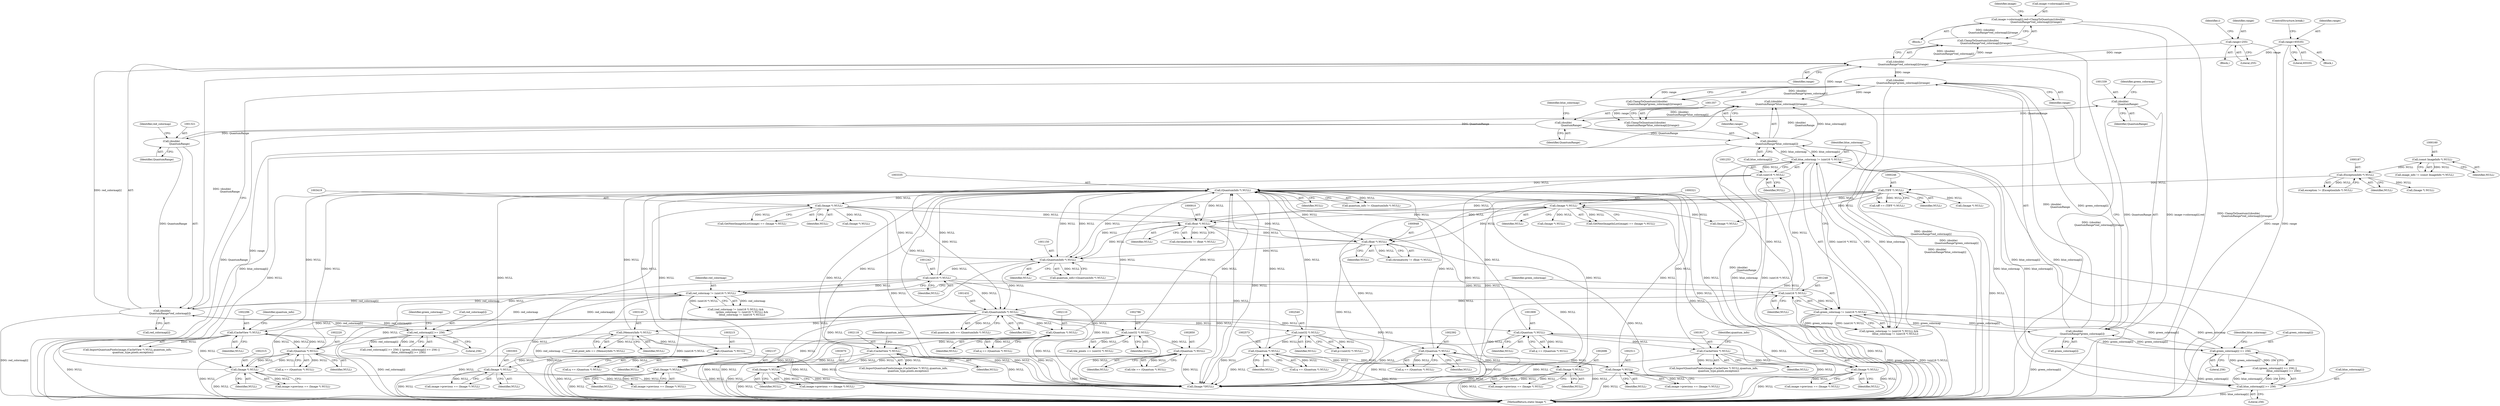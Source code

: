 digraph "0_ImageMagick_6e48aa92ff4e6e95424300ecd52a9ea453c19c60@pointer" {
"1001309" [label="(Call,image->colormap[i].red=ClampToQuantum(((double)\n                    QuantumRange*red_colormap[i])/range))"];
"1001317" [label="(Call,ClampToQuantum(((double)\n                    QuantumRange*red_colormap[i])/range))"];
"1001318" [label="(Call,((double)\n                    QuantumRange*red_colormap[i])/range)"];
"1001319" [label="(Call,(double)\n                    QuantumRange*red_colormap[i])"];
"1001320" [label="(Call,(double)\n                    QuantumRange)"];
"1001356" [label="(Call,(double)\n                    QuantumRange)"];
"1001338" [label="(Call,(double)\n                    QuantumRange)"];
"1001274" [label="(Call,red_colormap[i] >= 256)"];
"1001239" [label="(Call,red_colormap != (uint16 *) NULL)"];
"1001241" [label="(Call,(uint16 *) NULL)"];
"1001149" [label="(Call,(QuantumInfo *) NULL)"];
"1003334" [label="(Call,(QuantumInfo *) NULL)"];
"1003302" [label="(Call,(Image *) NULL)"];
"1003214" [label="(Call,(Quantum *) NULL)"];
"1003144" [label="(Call,(MemoryInfo *) NULL)"];
"1001431" [label="(Call,(QuantumInfo *) NULL)"];
"1001252" [label="(Call,(uint16 *) NULL)"];
"1001247" [label="(Call,(uint16 *) NULL)"];
"1002109" [label="(Call,(Quantum *) NULL)"];
"1002136" [label="(Call,(Image *) NULL)"];
"1002117" [label="(Call,(CacheView *) NULL)"];
"1002295" [label="(Call,(CacheView *) NULL)"];
"1002219" [label="(Call,(Quantum *) NULL)"];
"1002314" [label="(Call,(Image *) NULL)"];
"1002572" [label="(Call,(Quantum *) NULL)"];
"1002539" [label="(Call,(uint32 *) NULL)"];
"1002695" [label="(Call,(Image *) NULL)"];
"1002510" [label="(Call,(Image *) NULL)"];
"1002391" [label="(Call,(Quantum *) NULL)"];
"1002849" [label="(Call,(Quantum *) NULL)"];
"1002785" [label="(Call,(uint32 *) NULL)"];
"1003069" [label="(Call,(Image *) NULL)"];
"1001908" [label="(Call,(Quantum *) NULL)"];
"1001935" [label="(Call,(Image *) NULL)"];
"1001916" [label="(Call,(CacheView *) NULL)"];
"1000909" [label="(Call,(float *) NULL)"];
"1003418" [label="(Call,(Image *) NULL)"];
"1000320" [label="(Call,(Image *) NULL)"];
"1000245" [label="(Call,(TIFF *) NULL)"];
"1000186" [label="(Call,(ExceptionInfo *) NULL)"];
"1000159" [label="(Call,(const ImageInfo *) NULL)"];
"1000947" [label="(Call,(float *) NULL)"];
"1001256" [label="(Call,range=255)"];
"1001291" [label="(Call,range=65535)"];
"1001354" [label="(Call,((double)\n                    QuantumRange*blue_colormap[i])/range)"];
"1001355" [label="(Call,(double)\n                    QuantumRange*blue_colormap[i])"];
"1001250" [label="(Call,blue_colormap != (uint16 *) NULL)"];
"1001285" [label="(Call,blue_colormap[i] >= 256)"];
"1001336" [label="(Call,((double)\n                    QuantumRange*green_colormap[i])/range)"];
"1001337" [label="(Call,(double)\n                    QuantumRange*green_colormap[i])"];
"1001245" [label="(Call,green_colormap != (uint16 *) NULL)"];
"1001280" [label="(Call,green_colormap[i] >= 256)"];
"1001360" [label="(Identifier,blue_colormap)"];
"1003415" [label="(Call,GetNextImageInList(image) == (Image *) NULL)"];
"1002389" [label="(Call,q == (Quantum *) NULL)"];
"1001908" [label="(Call,(Quantum *) NULL)"];
"1001239" [label="(Call,red_colormap != (uint16 *) NULL)"];
"1002219" [label="(Call,(Quantum *) NULL)"];
"1001252" [label="(Call,(uint16 *) NULL)"];
"1001258" [label="(Literal,255)"];
"1001289" [label="(Literal,256)"];
"1003298" [label="(Call,image->previous == (Image *) NULL)"];
"1001291" [label="(Call,range=65535)"];
"1001354" [label="(Call,((double)\n                    QuantumRange*blue_colormap[i])/range)"];
"1002115" [label="(Call,ImportQuantumPixels(image,(CacheView *) NULL,quantum_info,\n            quantum_type,pixels,exception))"];
"1001246" [label="(Identifier,green_colormap)"];
"1001256" [label="(Call,range=255)"];
"1001245" [label="(Call,green_colormap != (uint16 *) NULL)"];
"1002510" [label="(Call,(Image *) NULL)"];
"1001286" [label="(Call,blue_colormap[i])"];
"1001250" [label="(Call,blue_colormap != (uint16 *) NULL)"];
"1001149" [label="(Call,(QuantumInfo *) NULL)"];
"1001293" [label="(Literal,65535)"];
"1001336" [label="(Call,((double)\n                    QuantumRange*green_colormap[i])/range)"];
"1002111" [label="(Identifier,NULL)"];
"1001910" [label="(Identifier,NULL)"];
"1001147" [label="(Call,quantum_info=(QuantumInfo *) NULL)"];
"1001342" [label="(Identifier,green_colormap)"];
"1002572" [label="(Call,(Quantum *) NULL)"];
"1001274" [label="(Call,red_colormap[i] >= 256)"];
"1002574" [label="(Identifier,NULL)"];
"1002217" [label="(Call,q == (Quantum *) NULL)"];
"1001429" [label="(Call,quantum_info == (QuantumInfo *) NULL)"];
"1001273" [label="(Call,(red_colormap[i] >= 256) || (green_colormap[i] >= 256) ||\n                      (blue_colormap[i] >= 256))"];
"1000188" [label="(Identifier,NULL)"];
"1001247" [label="(Call,(uint16 *) NULL)"];
"1002132" [label="(Call,image->previous == (Image *) NULL)"];
"1000322" [label="(Identifier,NULL)"];
"1001255" [label="(Block,)"];
"1001323" [label="(Call,red_colormap[i])"];
"1003065" [label="(Call,image->previous == (Image *) NULL)"];
"1001287" [label="(Identifier,blue_colormap)"];
"1001935" [label="(Call,(Image *) NULL)"];
"1001433" [label="(Identifier,NULL)"];
"1001318" [label="(Call,((double)\n                    QuantumRange*red_colormap[i])/range)"];
"1001337" [label="(Call,(double)\n                    QuantumRange*green_colormap[i])"];
"1001341" [label="(Call,green_colormap[i])"];
"1002512" [label="(Identifier,NULL)"];
"1001326" [label="(Identifier,range)"];
"1003420" [label="(Identifier,NULL)"];
"1001338" [label="(Call,(double)\n                    QuantumRange)"];
"1001344" [label="(Identifier,range)"];
"1001358" [label="(Identifier,QuantumRange)"];
"1000159" [label="(Call,(const ImageInfo *) NULL)"];
"1001249" [label="(Identifier,NULL)"];
"1001280" [label="(Call,green_colormap[i] >= 256)"];
"1001916" [label="(Call,(CacheView *) NULL)"];
"1002391" [label="(Call,(Quantum *) NULL)"];
"1000217" [label="(Call,(Image *) NULL)"];
"1002221" [label="(Identifier,NULL)"];
"1000909" [label="(Call,(float *) NULL)"];
"1000157" [label="(Call,image_info != (const ImageInfo *) NULL)"];
"1002851" [label="(Identifier,NULL)"];
"1002295" [label="(Call,(CacheView *) NULL)"];
"1001914" [label="(Call,ImportQuantumPixels(image,(CacheView *) NULL,quantum_info,\n            quantum_type,pixels,exception))"];
"1000245" [label="(Call,(TIFF *) NULL)"];
"1001238" [label="(Call,(red_colormap != (uint16 *) NULL) &&\n                (green_colormap != (uint16 *) NULL) &&\n                (blue_colormap != (uint16 *) NULL))"];
"1003481" [label="(Call,(Image *)NULL)"];
"1003144" [label="(Call,(MemoryInfo *) NULL)"];
"1000945" [label="(Call,chromaticity != (float *) NULL)"];
"1002316" [label="(Identifier,NULL)"];
"1003487" [label="(MethodReturn,static Image *)"];
"1003302" [label="(Call,(Image *) NULL)"];
"1003216" [label="(Identifier,NULL)"];
"1000907" [label="(Call,chromaticity != (float *) NULL)"];
"1002136" [label="(Call,(Image *) NULL)"];
"1001919" [label="(Identifier,quantum_info)"];
"1002107" [label="(Call,q == (Quantum *) NULL)"];
"1000161" [label="(Identifier,NULL)"];
"1001317" [label="(Call,ClampToQuantum(((double)\n                    QuantumRange*red_colormap[i])/range))"];
"1001261" [label="(Identifier,i)"];
"1000254" [label="(Call,(Image *) NULL)"];
"1003214" [label="(Call,(Quantum *) NULL)"];
"1001284" [label="(Literal,256)"];
"1001322" [label="(Identifier,QuantumRange)"];
"1001151" [label="(Identifier,NULL)"];
"1001278" [label="(Literal,256)"];
"1001431" [label="(Call,(QuantumInfo *) NULL)"];
"1002849" [label="(Call,(Quantum *) NULL)"];
"1003071" [label="(Identifier,NULL)"];
"1000186" [label="(Call,(ExceptionInfo *) NULL)"];
"1000184" [label="(Call,exception != (ExceptionInfo *) NULL)"];
"1000309" [label="(Call,(Image *) NULL)"];
"1001282" [label="(Identifier,green_colormap)"];
"1001294" [label="(ControlStructure,break;)"];
"1002120" [label="(Identifier,quantum_info)"];
"1001362" [label="(Identifier,range)"];
"1000949" [label="(Identifier,NULL)"];
"1001906" [label="(Call,q == (Quantum *) NULL)"];
"1002117" [label="(Call,(CacheView *) NULL)"];
"1001353" [label="(Call,ClampToQuantum(((double)\n                    QuantumRange*blue_colormap[i])/range))"];
"1002314" [label="(Call,(Image *) NULL)"];
"1003069" [label="(Call,(Image *) NULL)"];
"1001937" [label="(Identifier,NULL)"];
"1003304" [label="(Identifier,NULL)"];
"1001279" [label="(Call,(green_colormap[i] >= 256) ||\n                      (blue_colormap[i] >= 256))"];
"1001340" [label="(Identifier,QuantumRange)"];
"1002539" [label="(Call,(uint32 *) NULL)"];
"1002310" [label="(Call,image->previous == (Image *) NULL)"];
"1002785" [label="(Call,(uint32 *) NULL)"];
"1001254" [label="(Identifier,NULL)"];
"1002506" [label="(Call,image->previous == (Image *) NULL)"];
"1001309" [label="(Call,image->colormap[i].red=ClampToQuantum(((double)\n                    QuantumRange*red_colormap[i])/range))"];
"1001931" [label="(Call,image->previous == (Image *) NULL)"];
"1001319" [label="(Call,(double)\n                    QuantumRange*red_colormap[i])"];
"1001331" [label="(Identifier,image)"];
"1002783" [label="(Call,tile_pixels == (uint32 *) NULL)"];
"1001240" [label="(Identifier,red_colormap)"];
"1000320" [label="(Call,(Image *) NULL)"];
"1001355" [label="(Call,(double)\n                    QuantumRange*blue_colormap[i])"];
"1003142" [label="(Call,pixel_info == (MemoryInfo *) NULL)"];
"1002119" [label="(Identifier,NULL)"];
"1001281" [label="(Call,green_colormap[i])"];
"1001275" [label="(Call,red_colormap[i])"];
"1001243" [label="(Identifier,NULL)"];
"1003334" [label="(Call,(QuantumInfo *) NULL)"];
"1002109" [label="(Call,(Quantum *) NULL)"];
"1001320" [label="(Call,(double)\n                    QuantumRange)"];
"1003336" [label="(Identifier,NULL)"];
"1002297" [label="(Identifier,NULL)"];
"1002537" [label="(Call,p=(uint32 *) NULL)"];
"1002541" [label="(Identifier,NULL)"];
"1002697" [label="(Identifier,NULL)"];
"1001918" [label="(Identifier,NULL)"];
"1000247" [label="(Identifier,NULL)"];
"1001257" [label="(Identifier,range)"];
"1002847" [label="(Call,tile == (Quantum *) NULL)"];
"1001285" [label="(Call,blue_colormap[i] >= 256)"];
"1000911" [label="(Identifier,NULL)"];
"1002298" [label="(Identifier,quantum_info)"];
"1001310" [label="(Call,image->colormap[i].red)"];
"1003332" [label="(Call,quantum_info != (QuantumInfo *) NULL)"];
"1003212" [label="(Call,q == (Quantum *) NULL)"];
"1002691" [label="(Call,image->previous == (Image *) NULL)"];
"1001290" [label="(Block,)"];
"1001251" [label="(Identifier,blue_colormap)"];
"1002293" [label="(Call,ImportQuantumPixels(image,(CacheView *) NULL,quantum_info,\n              quantum_type,pixels,exception))"];
"1003418" [label="(Call,(Image *) NULL)"];
"1000947" [label="(Call,(float *) NULL)"];
"1003427" [label="(Call,(Image *) NULL)"];
"1001324" [label="(Identifier,red_colormap)"];
"1001244" [label="(Call,(green_colormap != (uint16 *) NULL) &&\n                (blue_colormap != (uint16 *) NULL))"];
"1002138" [label="(Identifier,NULL)"];
"1000331" [label="(Call,(Image *) NULL)"];
"1001359" [label="(Call,blue_colormap[i])"];
"1002393" [label="(Identifier,NULL)"];
"1001241" [label="(Call,(uint16 *) NULL)"];
"1002695" [label="(Call,(Image *) NULL)"];
"1000243" [label="(Call,tiff == (TIFF *) NULL)"];
"1001356" [label="(Call,(double)\n                    QuantumRange)"];
"1001308" [label="(Block,)"];
"1000317" [label="(Call,GetNextImageInList(image) == (Image *) NULL)"];
"1001292" [label="(Identifier,range)"];
"1003146" [label="(Identifier,NULL)"];
"1002570" [label="(Call,q == (Quantum *) NULL)"];
"1002787" [label="(Identifier,NULL)"];
"1001335" [label="(Call,ClampToQuantum(((double)\n                    QuantumRange*green_colormap[i])/range))"];
"1001309" -> "1001308"  [label="AST: "];
"1001309" -> "1001317"  [label="CFG: "];
"1001310" -> "1001309"  [label="AST: "];
"1001317" -> "1001309"  [label="AST: "];
"1001331" -> "1001309"  [label="CFG: "];
"1001309" -> "1003487"  [label="DDG: ClampToQuantum(((double)\n                    QuantumRange*red_colormap[i])/range)"];
"1001309" -> "1003487"  [label="DDG: image->colormap[i].red"];
"1001317" -> "1001309"  [label="DDG: ((double)\n                    QuantumRange*red_colormap[i])/range"];
"1001317" -> "1001318"  [label="CFG: "];
"1001318" -> "1001317"  [label="AST: "];
"1001317" -> "1003487"  [label="DDG: ((double)\n                    QuantumRange*red_colormap[i])/range"];
"1001318" -> "1001317"  [label="DDG: (double)\n                    QuantumRange*red_colormap[i]"];
"1001318" -> "1001317"  [label="DDG: range"];
"1001318" -> "1001326"  [label="CFG: "];
"1001319" -> "1001318"  [label="AST: "];
"1001326" -> "1001318"  [label="AST: "];
"1001318" -> "1003487"  [label="DDG: (double)\n                    QuantumRange*red_colormap[i]"];
"1001319" -> "1001318"  [label="DDG: (double)\n                    QuantumRange"];
"1001319" -> "1001318"  [label="DDG: red_colormap[i]"];
"1001256" -> "1001318"  [label="DDG: range"];
"1001291" -> "1001318"  [label="DDG: range"];
"1001354" -> "1001318"  [label="DDG: range"];
"1001318" -> "1001336"  [label="DDG: range"];
"1001319" -> "1001323"  [label="CFG: "];
"1001320" -> "1001319"  [label="AST: "];
"1001323" -> "1001319"  [label="AST: "];
"1001326" -> "1001319"  [label="CFG: "];
"1001319" -> "1003487"  [label="DDG: red_colormap[i]"];
"1001319" -> "1001239"  [label="DDG: red_colormap[i]"];
"1001319" -> "1001274"  [label="DDG: red_colormap[i]"];
"1001320" -> "1001319"  [label="DDG: QuantumRange"];
"1001274" -> "1001319"  [label="DDG: red_colormap[i]"];
"1001239" -> "1001319"  [label="DDG: red_colormap"];
"1001320" -> "1001322"  [label="CFG: "];
"1001321" -> "1001320"  [label="AST: "];
"1001322" -> "1001320"  [label="AST: "];
"1001324" -> "1001320"  [label="CFG: "];
"1001356" -> "1001320"  [label="DDG: QuantumRange"];
"1001320" -> "1001338"  [label="DDG: QuantumRange"];
"1001356" -> "1001355"  [label="AST: "];
"1001356" -> "1001358"  [label="CFG: "];
"1001357" -> "1001356"  [label="AST: "];
"1001358" -> "1001356"  [label="AST: "];
"1001360" -> "1001356"  [label="CFG: "];
"1001356" -> "1003487"  [label="DDG: QuantumRange"];
"1001356" -> "1001355"  [label="DDG: QuantumRange"];
"1001338" -> "1001356"  [label="DDG: QuantumRange"];
"1001338" -> "1001337"  [label="AST: "];
"1001338" -> "1001340"  [label="CFG: "];
"1001339" -> "1001338"  [label="AST: "];
"1001340" -> "1001338"  [label="AST: "];
"1001342" -> "1001338"  [label="CFG: "];
"1001338" -> "1001337"  [label="DDG: QuantumRange"];
"1001274" -> "1001273"  [label="AST: "];
"1001274" -> "1001278"  [label="CFG: "];
"1001275" -> "1001274"  [label="AST: "];
"1001278" -> "1001274"  [label="AST: "];
"1001282" -> "1001274"  [label="CFG: "];
"1001273" -> "1001274"  [label="CFG: "];
"1001274" -> "1003487"  [label="DDG: red_colormap[i]"];
"1001274" -> "1001239"  [label="DDG: red_colormap[i]"];
"1001274" -> "1001273"  [label="DDG: red_colormap[i]"];
"1001274" -> "1001273"  [label="DDG: 256"];
"1001239" -> "1001274"  [label="DDG: red_colormap"];
"1001239" -> "1001238"  [label="AST: "];
"1001239" -> "1001241"  [label="CFG: "];
"1001240" -> "1001239"  [label="AST: "];
"1001241" -> "1001239"  [label="AST: "];
"1001246" -> "1001239"  [label="CFG: "];
"1001238" -> "1001239"  [label="CFG: "];
"1001239" -> "1003487"  [label="DDG: (uint16 *) NULL"];
"1001239" -> "1003487"  [label="DDG: red_colormap"];
"1001239" -> "1001238"  [label="DDG: red_colormap"];
"1001239" -> "1001238"  [label="DDG: (uint16 *) NULL"];
"1001241" -> "1001239"  [label="DDG: NULL"];
"1001241" -> "1001243"  [label="CFG: "];
"1001242" -> "1001241"  [label="AST: "];
"1001243" -> "1001241"  [label="AST: "];
"1001241" -> "1003487"  [label="DDG: NULL"];
"1001149" -> "1001241"  [label="DDG: NULL"];
"1001241" -> "1001247"  [label="DDG: NULL"];
"1001241" -> "1001431"  [label="DDG: NULL"];
"1001241" -> "1003334"  [label="DDG: NULL"];
"1001241" -> "1003481"  [label="DDG: NULL"];
"1001149" -> "1001147"  [label="AST: "];
"1001149" -> "1001151"  [label="CFG: "];
"1001150" -> "1001149"  [label="AST: "];
"1001151" -> "1001149"  [label="AST: "];
"1001147" -> "1001149"  [label="CFG: "];
"1001149" -> "1003487"  [label="DDG: NULL"];
"1001149" -> "1001147"  [label="DDG: NULL"];
"1003334" -> "1001149"  [label="DDG: NULL"];
"1000909" -> "1001149"  [label="DDG: NULL"];
"1003418" -> "1001149"  [label="DDG: NULL"];
"1000245" -> "1001149"  [label="DDG: NULL"];
"1000320" -> "1001149"  [label="DDG: NULL"];
"1000947" -> "1001149"  [label="DDG: NULL"];
"1001149" -> "1001431"  [label="DDG: NULL"];
"1001149" -> "1003334"  [label="DDG: NULL"];
"1001149" -> "1003481"  [label="DDG: NULL"];
"1003334" -> "1003332"  [label="AST: "];
"1003334" -> "1003336"  [label="CFG: "];
"1003335" -> "1003334"  [label="AST: "];
"1003336" -> "1003334"  [label="AST: "];
"1003332" -> "1003334"  [label="CFG: "];
"1003334" -> "1003487"  [label="DDG: NULL"];
"1003334" -> "1000909"  [label="DDG: NULL"];
"1003334" -> "1000947"  [label="DDG: NULL"];
"1003334" -> "1003332"  [label="DDG: NULL"];
"1003302" -> "1003334"  [label="DDG: NULL"];
"1002109" -> "1003334"  [label="DDG: NULL"];
"1002295" -> "1003334"  [label="DDG: NULL"];
"1002572" -> "1003334"  [label="DDG: NULL"];
"1002510" -> "1003334"  [label="DDG: NULL"];
"1002136" -> "1003334"  [label="DDG: NULL"];
"1002849" -> "1003334"  [label="DDG: NULL"];
"1001908" -> "1003334"  [label="DDG: NULL"];
"1002539" -> "1003334"  [label="DDG: NULL"];
"1002695" -> "1003334"  [label="DDG: NULL"];
"1001935" -> "1003334"  [label="DDG: NULL"];
"1001431" -> "1003334"  [label="DDG: NULL"];
"1003144" -> "1003334"  [label="DDG: NULL"];
"1002391" -> "1003334"  [label="DDG: NULL"];
"1002785" -> "1003334"  [label="DDG: NULL"];
"1001916" -> "1003334"  [label="DDG: NULL"];
"1002117" -> "1003334"  [label="DDG: NULL"];
"1003214" -> "1003334"  [label="DDG: NULL"];
"1001252" -> "1003334"  [label="DDG: NULL"];
"1002219" -> "1003334"  [label="DDG: NULL"];
"1002314" -> "1003334"  [label="DDG: NULL"];
"1003069" -> "1003334"  [label="DDG: NULL"];
"1001247" -> "1003334"  [label="DDG: NULL"];
"1003334" -> "1003418"  [label="DDG: NULL"];
"1003334" -> "1003481"  [label="DDG: NULL"];
"1003302" -> "1003298"  [label="AST: "];
"1003302" -> "1003304"  [label="CFG: "];
"1003303" -> "1003302"  [label="AST: "];
"1003304" -> "1003302"  [label="AST: "];
"1003298" -> "1003302"  [label="CFG: "];
"1003302" -> "1003487"  [label="DDG: NULL"];
"1003302" -> "1003214"  [label="DDG: NULL"];
"1003302" -> "1003298"  [label="DDG: NULL"];
"1003214" -> "1003302"  [label="DDG: NULL"];
"1003302" -> "1003481"  [label="DDG: NULL"];
"1003214" -> "1003212"  [label="AST: "];
"1003214" -> "1003216"  [label="CFG: "];
"1003215" -> "1003214"  [label="AST: "];
"1003216" -> "1003214"  [label="AST: "];
"1003212" -> "1003214"  [label="CFG: "];
"1003214" -> "1003487"  [label="DDG: NULL"];
"1003214" -> "1003212"  [label="DDG: NULL"];
"1003144" -> "1003214"  [label="DDG: NULL"];
"1003214" -> "1003481"  [label="DDG: NULL"];
"1003144" -> "1003142"  [label="AST: "];
"1003144" -> "1003146"  [label="CFG: "];
"1003145" -> "1003144"  [label="AST: "];
"1003146" -> "1003144"  [label="AST: "];
"1003142" -> "1003144"  [label="CFG: "];
"1003144" -> "1003487"  [label="DDG: NULL"];
"1003144" -> "1003142"  [label="DDG: NULL"];
"1001431" -> "1003144"  [label="DDG: NULL"];
"1003144" -> "1003481"  [label="DDG: NULL"];
"1001431" -> "1001429"  [label="AST: "];
"1001431" -> "1001433"  [label="CFG: "];
"1001432" -> "1001431"  [label="AST: "];
"1001433" -> "1001431"  [label="AST: "];
"1001429" -> "1001431"  [label="CFG: "];
"1001431" -> "1003487"  [label="DDG: NULL"];
"1001431" -> "1001429"  [label="DDG: NULL"];
"1001252" -> "1001431"  [label="DDG: NULL"];
"1001247" -> "1001431"  [label="DDG: NULL"];
"1001431" -> "1001908"  [label="DDG: NULL"];
"1001431" -> "1002109"  [label="DDG: NULL"];
"1001431" -> "1002219"  [label="DDG: NULL"];
"1001431" -> "1002295"  [label="DDG: NULL"];
"1001431" -> "1002314"  [label="DDG: NULL"];
"1001431" -> "1002391"  [label="DDG: NULL"];
"1001431" -> "1002539"  [label="DDG: NULL"];
"1001431" -> "1002785"  [label="DDG: NULL"];
"1001431" -> "1003481"  [label="DDG: NULL"];
"1001252" -> "1001250"  [label="AST: "];
"1001252" -> "1001254"  [label="CFG: "];
"1001253" -> "1001252"  [label="AST: "];
"1001254" -> "1001252"  [label="AST: "];
"1001250" -> "1001252"  [label="CFG: "];
"1001252" -> "1003487"  [label="DDG: NULL"];
"1001252" -> "1001250"  [label="DDG: NULL"];
"1001247" -> "1001252"  [label="DDG: NULL"];
"1001252" -> "1003481"  [label="DDG: NULL"];
"1001247" -> "1001245"  [label="AST: "];
"1001247" -> "1001249"  [label="CFG: "];
"1001248" -> "1001247"  [label="AST: "];
"1001249" -> "1001247"  [label="AST: "];
"1001245" -> "1001247"  [label="CFG: "];
"1001247" -> "1003487"  [label="DDG: NULL"];
"1001247" -> "1001245"  [label="DDG: NULL"];
"1001247" -> "1003481"  [label="DDG: NULL"];
"1002109" -> "1002107"  [label="AST: "];
"1002109" -> "1002111"  [label="CFG: "];
"1002110" -> "1002109"  [label="AST: "];
"1002111" -> "1002109"  [label="AST: "];
"1002107" -> "1002109"  [label="CFG: "];
"1002109" -> "1003487"  [label="DDG: NULL"];
"1002109" -> "1002107"  [label="DDG: NULL"];
"1002136" -> "1002109"  [label="DDG: NULL"];
"1002109" -> "1002117"  [label="DDG: NULL"];
"1002109" -> "1003481"  [label="DDG: NULL"];
"1002136" -> "1002132"  [label="AST: "];
"1002136" -> "1002138"  [label="CFG: "];
"1002137" -> "1002136"  [label="AST: "];
"1002138" -> "1002136"  [label="AST: "];
"1002132" -> "1002136"  [label="CFG: "];
"1002136" -> "1003487"  [label="DDG: NULL"];
"1002136" -> "1002132"  [label="DDG: NULL"];
"1002117" -> "1002136"  [label="DDG: NULL"];
"1002136" -> "1003481"  [label="DDG: NULL"];
"1002117" -> "1002115"  [label="AST: "];
"1002117" -> "1002119"  [label="CFG: "];
"1002118" -> "1002117"  [label="AST: "];
"1002119" -> "1002117"  [label="AST: "];
"1002120" -> "1002117"  [label="CFG: "];
"1002117" -> "1003487"  [label="DDG: NULL"];
"1002117" -> "1002115"  [label="DDG: NULL"];
"1002117" -> "1003481"  [label="DDG: NULL"];
"1002295" -> "1002293"  [label="AST: "];
"1002295" -> "1002297"  [label="CFG: "];
"1002296" -> "1002295"  [label="AST: "];
"1002297" -> "1002295"  [label="AST: "];
"1002298" -> "1002295"  [label="CFG: "];
"1002295" -> "1003487"  [label="DDG: NULL"];
"1002295" -> "1002219"  [label="DDG: NULL"];
"1002295" -> "1002293"  [label="DDG: NULL"];
"1002219" -> "1002295"  [label="DDG: NULL"];
"1002295" -> "1002314"  [label="DDG: NULL"];
"1002295" -> "1003481"  [label="DDG: NULL"];
"1002219" -> "1002217"  [label="AST: "];
"1002219" -> "1002221"  [label="CFG: "];
"1002220" -> "1002219"  [label="AST: "];
"1002221" -> "1002219"  [label="AST: "];
"1002217" -> "1002219"  [label="CFG: "];
"1002219" -> "1003487"  [label="DDG: NULL"];
"1002219" -> "1002217"  [label="DDG: NULL"];
"1002314" -> "1002219"  [label="DDG: NULL"];
"1002219" -> "1002314"  [label="DDG: NULL"];
"1002219" -> "1003481"  [label="DDG: NULL"];
"1002314" -> "1002310"  [label="AST: "];
"1002314" -> "1002316"  [label="CFG: "];
"1002315" -> "1002314"  [label="AST: "];
"1002316" -> "1002314"  [label="AST: "];
"1002310" -> "1002314"  [label="CFG: "];
"1002314" -> "1003487"  [label="DDG: NULL"];
"1002314" -> "1002310"  [label="DDG: NULL"];
"1002314" -> "1003481"  [label="DDG: NULL"];
"1002572" -> "1002570"  [label="AST: "];
"1002572" -> "1002574"  [label="CFG: "];
"1002573" -> "1002572"  [label="AST: "];
"1002574" -> "1002572"  [label="AST: "];
"1002570" -> "1002572"  [label="CFG: "];
"1002572" -> "1003487"  [label="DDG: NULL"];
"1002572" -> "1002570"  [label="DDG: NULL"];
"1002539" -> "1002572"  [label="DDG: NULL"];
"1002695" -> "1002572"  [label="DDG: NULL"];
"1002572" -> "1002695"  [label="DDG: NULL"];
"1002572" -> "1003481"  [label="DDG: NULL"];
"1002539" -> "1002537"  [label="AST: "];
"1002539" -> "1002541"  [label="CFG: "];
"1002540" -> "1002539"  [label="AST: "];
"1002541" -> "1002539"  [label="AST: "];
"1002537" -> "1002539"  [label="CFG: "];
"1002539" -> "1003487"  [label="DDG: NULL"];
"1002539" -> "1002537"  [label="DDG: NULL"];
"1002539" -> "1003481"  [label="DDG: NULL"];
"1002695" -> "1002691"  [label="AST: "];
"1002695" -> "1002697"  [label="CFG: "];
"1002696" -> "1002695"  [label="AST: "];
"1002697" -> "1002695"  [label="AST: "];
"1002691" -> "1002695"  [label="CFG: "];
"1002695" -> "1003487"  [label="DDG: NULL"];
"1002695" -> "1002691"  [label="DDG: NULL"];
"1002695" -> "1003481"  [label="DDG: NULL"];
"1002510" -> "1002506"  [label="AST: "];
"1002510" -> "1002512"  [label="CFG: "];
"1002511" -> "1002510"  [label="AST: "];
"1002512" -> "1002510"  [label="AST: "];
"1002506" -> "1002510"  [label="CFG: "];
"1002510" -> "1003487"  [label="DDG: NULL"];
"1002510" -> "1002391"  [label="DDG: NULL"];
"1002510" -> "1002506"  [label="DDG: NULL"];
"1002391" -> "1002510"  [label="DDG: NULL"];
"1002510" -> "1003481"  [label="DDG: NULL"];
"1002391" -> "1002389"  [label="AST: "];
"1002391" -> "1002393"  [label="CFG: "];
"1002392" -> "1002391"  [label="AST: "];
"1002393" -> "1002391"  [label="AST: "];
"1002389" -> "1002391"  [label="CFG: "];
"1002391" -> "1003487"  [label="DDG: NULL"];
"1002391" -> "1002389"  [label="DDG: NULL"];
"1002391" -> "1003481"  [label="DDG: NULL"];
"1002849" -> "1002847"  [label="AST: "];
"1002849" -> "1002851"  [label="CFG: "];
"1002850" -> "1002849"  [label="AST: "];
"1002851" -> "1002849"  [label="AST: "];
"1002847" -> "1002849"  [label="CFG: "];
"1002849" -> "1003487"  [label="DDG: NULL"];
"1002849" -> "1002847"  [label="DDG: NULL"];
"1002785" -> "1002849"  [label="DDG: NULL"];
"1003069" -> "1002849"  [label="DDG: NULL"];
"1002849" -> "1003069"  [label="DDG: NULL"];
"1002849" -> "1003481"  [label="DDG: NULL"];
"1002785" -> "1002783"  [label="AST: "];
"1002785" -> "1002787"  [label="CFG: "];
"1002786" -> "1002785"  [label="AST: "];
"1002787" -> "1002785"  [label="AST: "];
"1002783" -> "1002785"  [label="CFG: "];
"1002785" -> "1003487"  [label="DDG: NULL"];
"1002785" -> "1002783"  [label="DDG: NULL"];
"1002785" -> "1003481"  [label="DDG: NULL"];
"1003069" -> "1003065"  [label="AST: "];
"1003069" -> "1003071"  [label="CFG: "];
"1003070" -> "1003069"  [label="AST: "];
"1003071" -> "1003069"  [label="AST: "];
"1003065" -> "1003069"  [label="CFG: "];
"1003069" -> "1003487"  [label="DDG: NULL"];
"1003069" -> "1003065"  [label="DDG: NULL"];
"1003069" -> "1003481"  [label="DDG: NULL"];
"1001908" -> "1001906"  [label="AST: "];
"1001908" -> "1001910"  [label="CFG: "];
"1001909" -> "1001908"  [label="AST: "];
"1001910" -> "1001908"  [label="AST: "];
"1001906" -> "1001908"  [label="CFG: "];
"1001908" -> "1003487"  [label="DDG: NULL"];
"1001908" -> "1001906"  [label="DDG: NULL"];
"1001935" -> "1001908"  [label="DDG: NULL"];
"1001908" -> "1001916"  [label="DDG: NULL"];
"1001908" -> "1003481"  [label="DDG: NULL"];
"1001935" -> "1001931"  [label="AST: "];
"1001935" -> "1001937"  [label="CFG: "];
"1001936" -> "1001935"  [label="AST: "];
"1001937" -> "1001935"  [label="AST: "];
"1001931" -> "1001935"  [label="CFG: "];
"1001935" -> "1003487"  [label="DDG: NULL"];
"1001935" -> "1001931"  [label="DDG: NULL"];
"1001916" -> "1001935"  [label="DDG: NULL"];
"1001935" -> "1003481"  [label="DDG: NULL"];
"1001916" -> "1001914"  [label="AST: "];
"1001916" -> "1001918"  [label="CFG: "];
"1001917" -> "1001916"  [label="AST: "];
"1001918" -> "1001916"  [label="AST: "];
"1001919" -> "1001916"  [label="CFG: "];
"1001916" -> "1003487"  [label="DDG: NULL"];
"1001916" -> "1001914"  [label="DDG: NULL"];
"1001916" -> "1003481"  [label="DDG: NULL"];
"1000909" -> "1000907"  [label="AST: "];
"1000909" -> "1000911"  [label="CFG: "];
"1000910" -> "1000909"  [label="AST: "];
"1000911" -> "1000909"  [label="AST: "];
"1000907" -> "1000909"  [label="CFG: "];
"1000909" -> "1003487"  [label="DDG: NULL"];
"1000909" -> "1000907"  [label="DDG: NULL"];
"1003418" -> "1000909"  [label="DDG: NULL"];
"1000320" -> "1000909"  [label="DDG: NULL"];
"1000245" -> "1000909"  [label="DDG: NULL"];
"1000909" -> "1000947"  [label="DDG: NULL"];
"1000909" -> "1003481"  [label="DDG: NULL"];
"1003418" -> "1003415"  [label="AST: "];
"1003418" -> "1003420"  [label="CFG: "];
"1003419" -> "1003418"  [label="AST: "];
"1003420" -> "1003418"  [label="AST: "];
"1003415" -> "1003418"  [label="CFG: "];
"1003418" -> "1003487"  [label="DDG: NULL"];
"1003418" -> "1000947"  [label="DDG: NULL"];
"1003418" -> "1003415"  [label="DDG: NULL"];
"1003418" -> "1003427"  [label="DDG: NULL"];
"1003418" -> "1003481"  [label="DDG: NULL"];
"1000320" -> "1000317"  [label="AST: "];
"1000320" -> "1000322"  [label="CFG: "];
"1000321" -> "1000320"  [label="AST: "];
"1000322" -> "1000320"  [label="AST: "];
"1000317" -> "1000320"  [label="CFG: "];
"1000320" -> "1003487"  [label="DDG: NULL"];
"1000320" -> "1000309"  [label="DDG: NULL"];
"1000320" -> "1000317"  [label="DDG: NULL"];
"1000245" -> "1000320"  [label="DDG: NULL"];
"1000320" -> "1000331"  [label="DDG: NULL"];
"1000320" -> "1000947"  [label="DDG: NULL"];
"1000320" -> "1003481"  [label="DDG: NULL"];
"1000245" -> "1000243"  [label="AST: "];
"1000245" -> "1000247"  [label="CFG: "];
"1000246" -> "1000245"  [label="AST: "];
"1000247" -> "1000245"  [label="AST: "];
"1000243" -> "1000245"  [label="CFG: "];
"1000245" -> "1003487"  [label="DDG: NULL"];
"1000245" -> "1000243"  [label="DDG: NULL"];
"1000186" -> "1000245"  [label="DDG: NULL"];
"1000245" -> "1000254"  [label="DDG: NULL"];
"1000245" -> "1000309"  [label="DDG: NULL"];
"1000245" -> "1000947"  [label="DDG: NULL"];
"1000245" -> "1003481"  [label="DDG: NULL"];
"1000186" -> "1000184"  [label="AST: "];
"1000186" -> "1000188"  [label="CFG: "];
"1000187" -> "1000186"  [label="AST: "];
"1000188" -> "1000186"  [label="AST: "];
"1000184" -> "1000186"  [label="CFG: "];
"1000186" -> "1000184"  [label="DDG: NULL"];
"1000159" -> "1000186"  [label="DDG: NULL"];
"1000186" -> "1000217"  [label="DDG: NULL"];
"1000159" -> "1000157"  [label="AST: "];
"1000159" -> "1000161"  [label="CFG: "];
"1000160" -> "1000159"  [label="AST: "];
"1000161" -> "1000159"  [label="AST: "];
"1000157" -> "1000159"  [label="CFG: "];
"1000159" -> "1000157"  [label="DDG: NULL"];
"1000947" -> "1000945"  [label="AST: "];
"1000947" -> "1000949"  [label="CFG: "];
"1000948" -> "1000947"  [label="AST: "];
"1000949" -> "1000947"  [label="AST: "];
"1000945" -> "1000947"  [label="CFG: "];
"1000947" -> "1003487"  [label="DDG: NULL"];
"1000947" -> "1000945"  [label="DDG: NULL"];
"1000947" -> "1003481"  [label="DDG: NULL"];
"1001256" -> "1001255"  [label="AST: "];
"1001256" -> "1001258"  [label="CFG: "];
"1001257" -> "1001256"  [label="AST: "];
"1001258" -> "1001256"  [label="AST: "];
"1001261" -> "1001256"  [label="CFG: "];
"1001256" -> "1003487"  [label="DDG: range"];
"1001291" -> "1001290"  [label="AST: "];
"1001291" -> "1001293"  [label="CFG: "];
"1001292" -> "1001291"  [label="AST: "];
"1001293" -> "1001291"  [label="AST: "];
"1001294" -> "1001291"  [label="CFG: "];
"1001291" -> "1003487"  [label="DDG: range"];
"1001354" -> "1001353"  [label="AST: "];
"1001354" -> "1001362"  [label="CFG: "];
"1001355" -> "1001354"  [label="AST: "];
"1001362" -> "1001354"  [label="AST: "];
"1001353" -> "1001354"  [label="CFG: "];
"1001354" -> "1003487"  [label="DDG: (double)\n                    QuantumRange*blue_colormap[i]"];
"1001354" -> "1003487"  [label="DDG: range"];
"1001354" -> "1001353"  [label="DDG: (double)\n                    QuantumRange*blue_colormap[i]"];
"1001354" -> "1001353"  [label="DDG: range"];
"1001355" -> "1001354"  [label="DDG: (double)\n                    QuantumRange"];
"1001355" -> "1001354"  [label="DDG: blue_colormap[i]"];
"1001336" -> "1001354"  [label="DDG: range"];
"1001355" -> "1001359"  [label="CFG: "];
"1001359" -> "1001355"  [label="AST: "];
"1001362" -> "1001355"  [label="CFG: "];
"1001355" -> "1003487"  [label="DDG: blue_colormap[i]"];
"1001355" -> "1003487"  [label="DDG: (double)\n                    QuantumRange"];
"1001355" -> "1001250"  [label="DDG: blue_colormap[i]"];
"1001355" -> "1001285"  [label="DDG: blue_colormap[i]"];
"1001250" -> "1001355"  [label="DDG: blue_colormap"];
"1001285" -> "1001355"  [label="DDG: blue_colormap[i]"];
"1001250" -> "1001244"  [label="AST: "];
"1001251" -> "1001250"  [label="AST: "];
"1001244" -> "1001250"  [label="CFG: "];
"1001250" -> "1003487"  [label="DDG: blue_colormap"];
"1001250" -> "1003487"  [label="DDG: (uint16 *) NULL"];
"1001250" -> "1001244"  [label="DDG: blue_colormap"];
"1001250" -> "1001244"  [label="DDG: (uint16 *) NULL"];
"1001285" -> "1001250"  [label="DDG: blue_colormap[i]"];
"1001250" -> "1001285"  [label="DDG: blue_colormap"];
"1001285" -> "1001279"  [label="AST: "];
"1001285" -> "1001289"  [label="CFG: "];
"1001286" -> "1001285"  [label="AST: "];
"1001289" -> "1001285"  [label="AST: "];
"1001279" -> "1001285"  [label="CFG: "];
"1001285" -> "1003487"  [label="DDG: blue_colormap[i]"];
"1001285" -> "1001279"  [label="DDG: blue_colormap[i]"];
"1001285" -> "1001279"  [label="DDG: 256"];
"1001336" -> "1001335"  [label="AST: "];
"1001336" -> "1001344"  [label="CFG: "];
"1001337" -> "1001336"  [label="AST: "];
"1001344" -> "1001336"  [label="AST: "];
"1001335" -> "1001336"  [label="CFG: "];
"1001336" -> "1003487"  [label="DDG: (double)\n                    QuantumRange*green_colormap[i]"];
"1001336" -> "1001335"  [label="DDG: (double)\n                    QuantumRange*green_colormap[i]"];
"1001336" -> "1001335"  [label="DDG: range"];
"1001337" -> "1001336"  [label="DDG: (double)\n                    QuantumRange"];
"1001337" -> "1001336"  [label="DDG: green_colormap[i]"];
"1001337" -> "1001341"  [label="CFG: "];
"1001341" -> "1001337"  [label="AST: "];
"1001344" -> "1001337"  [label="CFG: "];
"1001337" -> "1003487"  [label="DDG: green_colormap[i]"];
"1001337" -> "1001245"  [label="DDG: green_colormap[i]"];
"1001337" -> "1001280"  [label="DDG: green_colormap[i]"];
"1001245" -> "1001337"  [label="DDG: green_colormap"];
"1001280" -> "1001337"  [label="DDG: green_colormap[i]"];
"1001245" -> "1001244"  [label="AST: "];
"1001246" -> "1001245"  [label="AST: "];
"1001251" -> "1001245"  [label="CFG: "];
"1001244" -> "1001245"  [label="CFG: "];
"1001245" -> "1003487"  [label="DDG: (uint16 *) NULL"];
"1001245" -> "1003487"  [label="DDG: green_colormap"];
"1001245" -> "1001244"  [label="DDG: green_colormap"];
"1001245" -> "1001244"  [label="DDG: (uint16 *) NULL"];
"1001280" -> "1001245"  [label="DDG: green_colormap[i]"];
"1001245" -> "1001280"  [label="DDG: green_colormap"];
"1001280" -> "1001279"  [label="AST: "];
"1001280" -> "1001284"  [label="CFG: "];
"1001281" -> "1001280"  [label="AST: "];
"1001284" -> "1001280"  [label="AST: "];
"1001287" -> "1001280"  [label="CFG: "];
"1001279" -> "1001280"  [label="CFG: "];
"1001280" -> "1003487"  [label="DDG: green_colormap[i]"];
"1001280" -> "1001279"  [label="DDG: green_colormap[i]"];
"1001280" -> "1001279"  [label="DDG: 256"];
}
